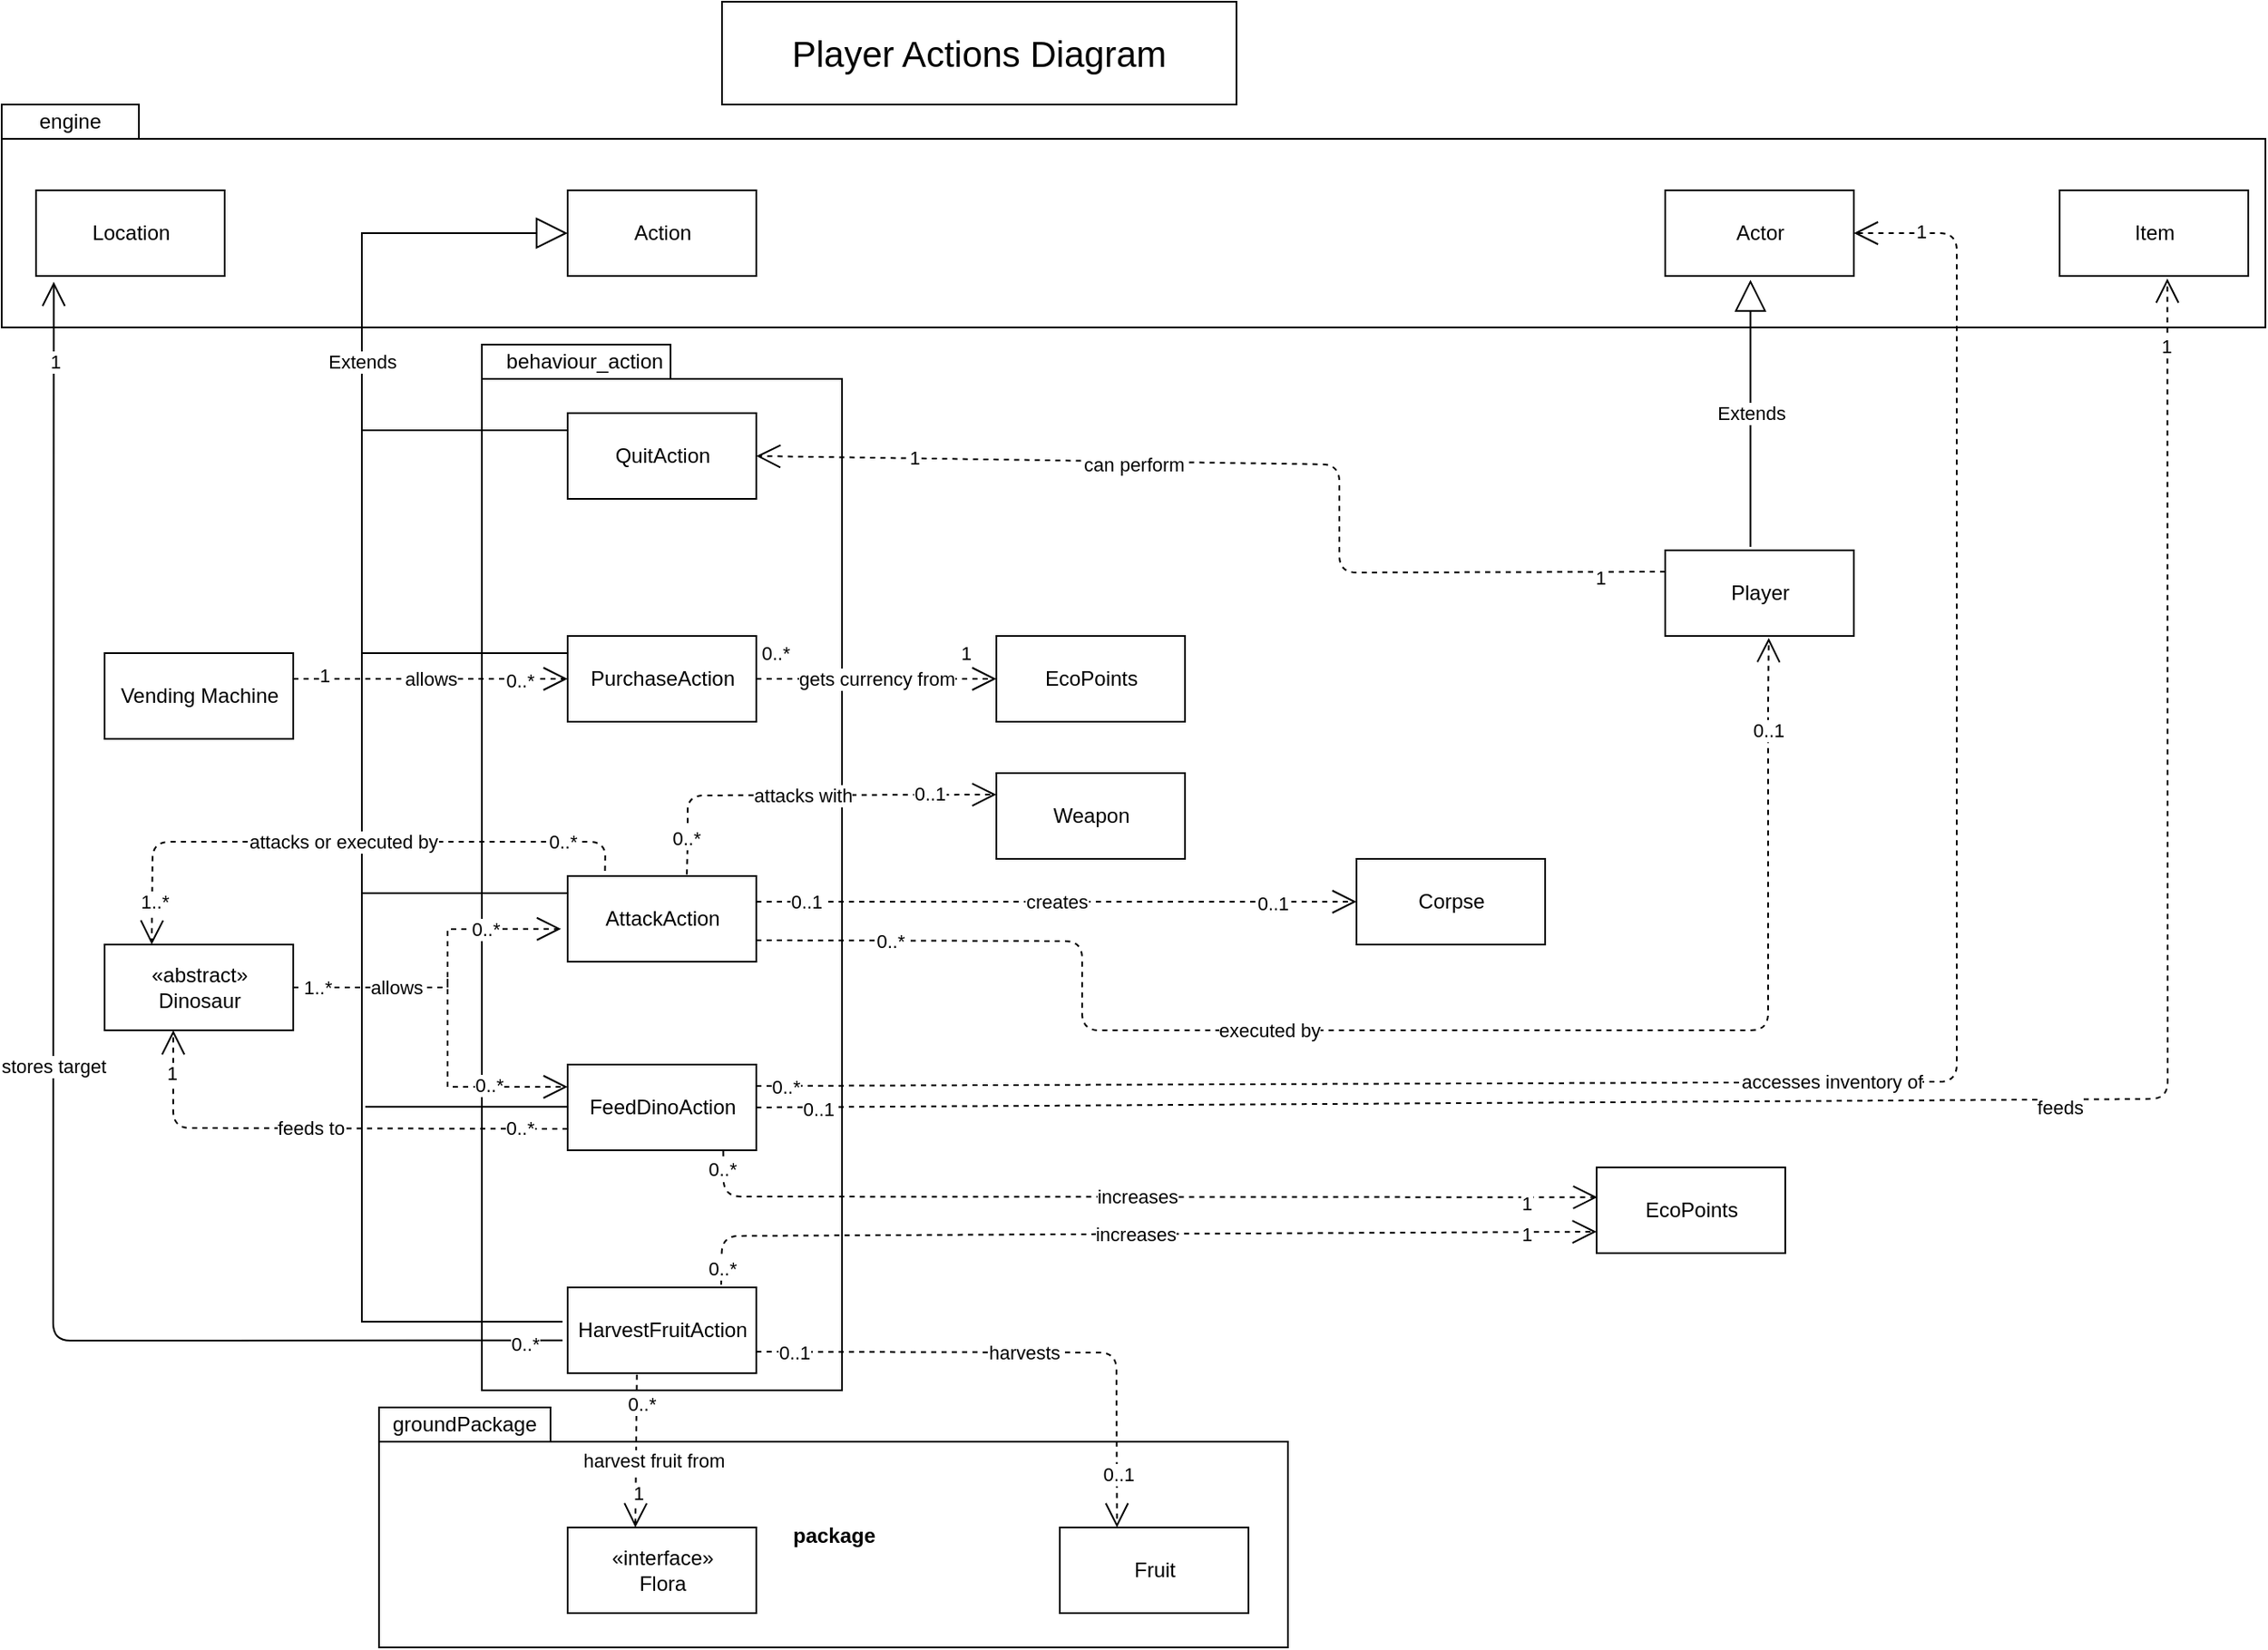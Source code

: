 <mxfile version="14.7.0" type="device"><diagram id="J9wxFeQQp_XRwsTWb4Th" name="Page-1"><mxGraphModel dx="335" dy="228" grid="1" gridSize="10" guides="1" tooltips="1" connect="1" arrows="1" fold="1" page="1" pageScale="1" pageWidth="1654" pageHeight="1169" math="0" shadow="0"><root><mxCell id="0"/><mxCell id="1" parent="0"/><mxCell id="gtlAkN6An0q77Uo1x-YT-7" value="package" style="shape=folder;fontStyle=1;spacingTop=10;tabWidth=100;tabHeight=20;tabPosition=left;html=1;" vertex="1" parent="1"><mxGeometry x="320" y="870" width="530" height="140" as="geometry"/></mxCell><mxCell id="gtlAkN6An0q77Uo1x-YT-1" value="" style="shape=folder;fontStyle=1;spacingTop=10;tabWidth=110;tabHeight=20;tabPosition=left;html=1;" vertex="1" parent="1"><mxGeometry x="380" y="250" width="210" height="610" as="geometry"/></mxCell><mxCell id="GRMZUCecCciewm6VgRsI-2" value="AttackAction" style="html=1;" parent="1" vertex="1"><mxGeometry x="430" y="560" width="110" height="50" as="geometry"/></mxCell><mxCell id="GRMZUCecCciewm6VgRsI-3" value="FeedDinoAction" style="html=1;" parent="1" vertex="1"><mxGeometry x="430" y="670" width="110" height="50" as="geometry"/></mxCell><mxCell id="GRMZUCecCciewm6VgRsI-6" value="HarvestFruitAction" style="html=1;" parent="1" vertex="1"><mxGeometry x="430" y="800" width="110" height="50" as="geometry"/></mxCell><mxCell id="GRMZUCecCciewm6VgRsI-7" value="PurchaseAction" style="html=1;" parent="1" vertex="1"><mxGeometry x="430" y="420" width="110" height="50" as="geometry"/></mxCell><mxCell id="GRMZUCecCciewm6VgRsI-8" value="QuitAction" style="html=1;" parent="1" vertex="1"><mxGeometry x="430" y="290" width="110" height="50" as="geometry"/></mxCell><mxCell id="GRMZUCecCciewm6VgRsI-9" value="" style="shape=folder;fontStyle=1;spacingTop=10;tabWidth=80;tabHeight=20;tabPosition=left;html=1;" parent="1" vertex="1"><mxGeometry x="100" y="110" width="1320" height="130" as="geometry"/></mxCell><mxCell id="GRMZUCecCciewm6VgRsI-10" value="engine" style="text;html=1;strokeColor=none;fillColor=none;align=center;verticalAlign=middle;whiteSpace=wrap;rounded=0;" parent="1" vertex="1"><mxGeometry x="120" y="110" width="40" height="20" as="geometry"/></mxCell><mxCell id="GRMZUCecCciewm6VgRsI-11" value="Actor" style="html=1;" parent="1" vertex="1"><mxGeometry x="1070" y="160" width="110" height="50" as="geometry"/></mxCell><mxCell id="GRMZUCecCciewm6VgRsI-12" value="Player" style="html=1;" parent="1" vertex="1"><mxGeometry x="1070" y="370" width="110" height="50" as="geometry"/></mxCell><mxCell id="GRMZUCecCciewm6VgRsI-13" value="Extends" style="endArrow=block;endSize=16;endFill=0;html=1;exitX=0.452;exitY=-0.039;exitDx=0;exitDy=0;exitPerimeter=0;entryX=0.452;entryY=1.044;entryDx=0;entryDy=0;entryPerimeter=0;" parent="1" source="GRMZUCecCciewm6VgRsI-12" target="GRMZUCecCciewm6VgRsI-11" edge="1"><mxGeometry width="160" relative="1" as="geometry"><mxPoint x="200" y="300" as="sourcePoint"/><mxPoint x="360" y="300" as="targetPoint"/></mxGeometry></mxCell><mxCell id="GRMZUCecCciewm6VgRsI-14" value="Action" style="html=1;" parent="1" vertex="1"><mxGeometry x="430" y="160" width="110" height="50" as="geometry"/></mxCell><mxCell id="GRMZUCecCciewm6VgRsI-15" value="Extends" style="endArrow=block;endSize=16;endFill=0;html=1;exitX=-0.027;exitY=0.4;exitDx=0;exitDy=0;entryX=0;entryY=0.5;entryDx=0;entryDy=0;rounded=0;exitPerimeter=0;" parent="1" source="GRMZUCecCciewm6VgRsI-6" target="GRMZUCecCciewm6VgRsI-14" edge="1"><mxGeometry x="0.553" width="160" relative="1" as="geometry"><mxPoint x="160" y="670" as="sourcePoint"/><mxPoint x="320" y="670" as="targetPoint"/><Array as="points"><mxPoint x="310" y="820"/><mxPoint x="310" y="683"/><mxPoint x="310" y="185"/></Array><mxPoint as="offset"/></mxGeometry></mxCell><mxCell id="GRMZUCecCciewm6VgRsI-16" value="" style="endArrow=none;html=1;" parent="1" edge="1"><mxGeometry width="50" height="50" relative="1" as="geometry"><mxPoint x="312" y="694.58" as="sourcePoint"/><mxPoint x="430" y="694.58" as="targetPoint"/><Array as="points"><mxPoint x="372" y="694.58"/></Array></mxGeometry></mxCell><mxCell id="GRMZUCecCciewm6VgRsI-17" value="" style="endArrow=none;html=1;entryX=0;entryY=0.5;entryDx=0;entryDy=0;" parent="1" edge="1"><mxGeometry width="50" height="50" relative="1" as="geometry"><mxPoint x="310" y="570" as="sourcePoint"/><mxPoint x="430" y="570" as="targetPoint"/></mxGeometry></mxCell><mxCell id="GRMZUCecCciewm6VgRsI-18" value="" style="endArrow=none;html=1;entryX=0;entryY=0.5;entryDx=0;entryDy=0;" parent="1" edge="1"><mxGeometry width="50" height="50" relative="1" as="geometry"><mxPoint x="310" y="430" as="sourcePoint"/><mxPoint x="430" y="430" as="targetPoint"/></mxGeometry></mxCell><mxCell id="GRMZUCecCciewm6VgRsI-19" value="" style="endArrow=none;html=1;entryX=0;entryY=0.5;entryDx=0;entryDy=0;" parent="1" edge="1"><mxGeometry width="50" height="50" relative="1" as="geometry"><mxPoint x="310" y="300" as="sourcePoint"/><mxPoint x="430" y="300" as="targetPoint"/></mxGeometry></mxCell><mxCell id="GRMZUCecCciewm6VgRsI-20" value="can perform" style="endArrow=open;endSize=12;dashed=1;html=1;entryX=1;entryY=0.5;entryDx=0;entryDy=0;exitX=0;exitY=0.25;exitDx=0;exitDy=0;" parent="1" target="GRMZUCecCciewm6VgRsI-8" edge="1" source="GRMZUCecCciewm6VgRsI-12"><mxGeometry x="0.258" y="2" width="160" relative="1" as="geometry"><mxPoint x="270" y="380" as="sourcePoint"/><mxPoint x="430" y="380" as="targetPoint"/><Array as="points"><mxPoint x="880" y="383"/><mxPoint x="880" y="320"/></Array><mxPoint as="offset"/></mxGeometry></mxCell><mxCell id="GRMZUCecCciewm6VgRsI-21" value="1" style="edgeLabel;html=1;align=center;verticalAlign=middle;resizable=0;points=[];" parent="GRMZUCecCciewm6VgRsI-20" vertex="1" connectable="0"><mxGeometry x="-0.871" y="3" relative="1" as="geometry"><mxPoint as="offset"/></mxGeometry></mxCell><mxCell id="GRMZUCecCciewm6VgRsI-22" value="1" style="edgeLabel;html=1;align=center;verticalAlign=middle;resizable=0;points=[];" parent="GRMZUCecCciewm6VgRsI-20" vertex="1" connectable="0"><mxGeometry x="0.692" y="-1" relative="1" as="geometry"><mxPoint as="offset"/></mxGeometry></mxCell><mxCell id="GRMZUCecCciewm6VgRsI-23" value="Vending Machine" style="html=1;" parent="1" vertex="1"><mxGeometry x="160" y="430" width="110" height="50" as="geometry"/></mxCell><mxCell id="GRMZUCecCciewm6VgRsI-24" value="allows" style="endArrow=open;endSize=12;dashed=1;html=1;entryX=0;entryY=0.5;entryDx=0;entryDy=0;" parent="1" target="GRMZUCecCciewm6VgRsI-7" edge="1"><mxGeometry width="160" relative="1" as="geometry"><mxPoint x="270" y="445" as="sourcePoint"/><mxPoint x="430" y="490" as="targetPoint"/></mxGeometry></mxCell><mxCell id="GRMZUCecCciewm6VgRsI-25" value="1" style="edgeLabel;html=1;align=center;verticalAlign=middle;resizable=0;points=[];" parent="GRMZUCecCciewm6VgRsI-24" vertex="1" connectable="0"><mxGeometry x="-0.893" y="2" relative="1" as="geometry"><mxPoint x="9" as="offset"/></mxGeometry></mxCell><mxCell id="GRMZUCecCciewm6VgRsI-26" value="0..*" style="edgeLabel;html=1;align=center;verticalAlign=middle;resizable=0;points=[];" parent="GRMZUCecCciewm6VgRsI-24" vertex="1" connectable="0"><mxGeometry x="0.643" y="-1" relative="1" as="geometry"><mxPoint as="offset"/></mxGeometry></mxCell><mxCell id="GRMZUCecCciewm6VgRsI-28" value="«abstract»&lt;br&gt;Dinosaur" style="html=1;" parent="1" vertex="1"><mxGeometry x="160" y="600" width="110" height="50" as="geometry"/></mxCell><mxCell id="GRMZUCecCciewm6VgRsI-30" value="allows" style="endArrow=open;endSize=12;dashed=1;html=1;exitX=1;exitY=0.5;exitDx=0;exitDy=0;entryX=-0.035;entryY=0.617;entryDx=0;entryDy=0;entryPerimeter=0;rounded=0;" parent="1" source="GRMZUCecCciewm6VgRsI-28" target="GRMZUCecCciewm6VgRsI-2" edge="1"><mxGeometry x="-0.369" width="160" relative="1" as="geometry"><mxPoint x="310" y="624.58" as="sourcePoint"/><mxPoint x="470" y="624.58" as="targetPoint"/><Array as="points"><mxPoint x="360" y="625"/><mxPoint x="360" y="591"/></Array><mxPoint as="offset"/></mxGeometry></mxCell><mxCell id="GRMZUCecCciewm6VgRsI-34" value="0..*" style="edgeLabel;html=1;align=center;verticalAlign=middle;resizable=0;points=[];" parent="GRMZUCecCciewm6VgRsI-30" vertex="1" connectable="0"><mxGeometry x="0.536" relative="1" as="geometry"><mxPoint as="offset"/></mxGeometry></mxCell><mxCell id="GRMZUCecCciewm6VgRsI-35" value="1..*" style="edgeLabel;html=1;align=center;verticalAlign=middle;resizable=0;points=[];" parent="GRMZUCecCciewm6VgRsI-30" vertex="1" connectable="0"><mxGeometry x="-0.856" relative="1" as="geometry"><mxPoint as="offset"/></mxGeometry></mxCell><mxCell id="GRMZUCecCciewm6VgRsI-33" value="" style="endArrow=open;endSize=12;dashed=1;html=1;strokeWidth=1;rounded=0;" parent="1" edge="1"><mxGeometry x="1" y="36" width="160" relative="1" as="geometry"><mxPoint x="360" y="620" as="sourcePoint"/><mxPoint x="430" y="683" as="targetPoint"/><Array as="points"><mxPoint x="360" y="683"/></Array><mxPoint x="24" y="16" as="offset"/></mxGeometry></mxCell><mxCell id="GRMZUCecCciewm6VgRsI-37" value="0..*" style="edgeLabel;html=1;align=center;verticalAlign=middle;resizable=0;points=[];" parent="GRMZUCecCciewm6VgRsI-33" vertex="1" connectable="0"><mxGeometry x="0.303" y="1" relative="1" as="geometry"><mxPoint as="offset"/></mxGeometry></mxCell><mxCell id="GRMZUCecCciewm6VgRsI-38" value="EcoPoints" style="html=1;" parent="1" vertex="1"><mxGeometry x="680" y="420" width="110" height="50" as="geometry"/></mxCell><mxCell id="GRMZUCecCciewm6VgRsI-39" value="gets currency from" style="endArrow=open;endSize=12;dashed=1;html=1;strokeWidth=1;exitX=1;exitY=0.5;exitDx=0;exitDy=0;entryX=0;entryY=0.5;entryDx=0;entryDy=0;" parent="1" source="GRMZUCecCciewm6VgRsI-7" target="GRMZUCecCciewm6VgRsI-38" edge="1"><mxGeometry width="160" relative="1" as="geometry"><mxPoint x="570" y="500" as="sourcePoint"/><mxPoint x="730" y="500" as="targetPoint"/></mxGeometry></mxCell><mxCell id="GRMZUCecCciewm6VgRsI-40" value="0..*" style="edgeLabel;html=1;align=center;verticalAlign=middle;resizable=0;points=[];" parent="GRMZUCecCciewm6VgRsI-39" vertex="1" connectable="0"><mxGeometry x="-0.841" y="1" relative="1" as="geometry"><mxPoint y="-14" as="offset"/></mxGeometry></mxCell><mxCell id="GRMZUCecCciewm6VgRsI-41" value="1" style="edgeLabel;html=1;align=center;verticalAlign=middle;resizable=0;points=[];" parent="GRMZUCecCciewm6VgRsI-39" vertex="1" connectable="0"><mxGeometry x="0.743" y="3" relative="1" as="geometry"><mxPoint y="-12" as="offset"/></mxGeometry></mxCell><mxCell id="GRMZUCecCciewm6VgRsI-42" value="executed by" style="endArrow=open;endSize=12;dashed=1;html=1;strokeWidth=1;entryX=0.549;entryY=1.023;entryDx=0;entryDy=0;exitX=1;exitY=0.75;exitDx=0;exitDy=0;entryPerimeter=0;" parent="1" source="GRMZUCecCciewm6VgRsI-2" target="GRMZUCecCciewm6VgRsI-12" edge="1"><mxGeometry x="-0.194" width="160" relative="1" as="geometry"><mxPoint x="470" y="540" as="sourcePoint"/><mxPoint x="100" y="390" as="targetPoint"/><Array as="points"><mxPoint x="730" y="598"/><mxPoint x="730" y="650"/><mxPoint x="1130" y="650"/><mxPoint x="1130" y="460"/></Array><mxPoint as="offset"/></mxGeometry></mxCell><mxCell id="GRMZUCecCciewm6VgRsI-53" value="0..1" style="edgeLabel;html=1;align=center;verticalAlign=middle;resizable=0;points=[];" parent="GRMZUCecCciewm6VgRsI-42" vertex="1" connectable="0"><mxGeometry x="0.878" relative="1" as="geometry"><mxPoint as="offset"/></mxGeometry></mxCell><mxCell id="GRMZUCecCciewm6VgRsI-56" value="0..*" style="edgeLabel;html=1;align=center;verticalAlign=middle;resizable=0;points=[];" parent="GRMZUCecCciewm6VgRsI-42" vertex="1" connectable="0"><mxGeometry x="-0.822" relative="1" as="geometry"><mxPoint as="offset"/></mxGeometry></mxCell><mxCell id="GRMZUCecCciewm6VgRsI-45" value="Weapon" style="html=1;" parent="1" vertex="1"><mxGeometry x="680" y="500" width="110" height="50" as="geometry"/></mxCell><mxCell id="GRMZUCecCciewm6VgRsI-46" value="attacks with" style="endArrow=open;endSize=12;dashed=1;html=1;strokeWidth=1;exitX=0.632;exitY=-0.017;exitDx=0;exitDy=0;exitPerimeter=0;entryX=0;entryY=0.25;entryDx=0;entryDy=0;" parent="1" source="GRMZUCecCciewm6VgRsI-2" target="GRMZUCecCciewm6VgRsI-45" edge="1"><mxGeometry width="160" relative="1" as="geometry"><mxPoint x="600" y="610" as="sourcePoint"/><mxPoint x="760" y="610" as="targetPoint"/><Array as="points"><mxPoint x="500" y="540"/><mxPoint x="500" y="513"/></Array></mxGeometry></mxCell><mxCell id="GRMZUCecCciewm6VgRsI-49" value="0..1" style="edgeLabel;html=1;align=center;verticalAlign=middle;resizable=0;points=[];" parent="GRMZUCecCciewm6VgRsI-46" vertex="1" connectable="0"><mxGeometry x="0.649" y="1" relative="1" as="geometry"><mxPoint as="offset"/></mxGeometry></mxCell><mxCell id="GRMZUCecCciewm6VgRsI-47" value="Corpse" style="html=1;" parent="1" vertex="1"><mxGeometry x="890" y="550" width="110" height="50" as="geometry"/></mxCell><mxCell id="GRMZUCecCciewm6VgRsI-48" value="creates" style="endArrow=open;endSize=12;dashed=1;html=1;strokeWidth=1;entryX=0;entryY=0.5;entryDx=0;entryDy=0;" parent="1" target="GRMZUCecCciewm6VgRsI-47" edge="1"><mxGeometry width="160" relative="1" as="geometry"><mxPoint x="540" y="575" as="sourcePoint"/><mxPoint x="880" y="580" as="targetPoint"/></mxGeometry></mxCell><mxCell id="GRMZUCecCciewm6VgRsI-57" value="0..1" style="edgeLabel;html=1;align=center;verticalAlign=middle;resizable=0;points=[];" parent="GRMZUCecCciewm6VgRsI-48" vertex="1" connectable="0"><mxGeometry x="0.719" y="-1" relative="1" as="geometry"><mxPoint as="offset"/></mxGeometry></mxCell><mxCell id="GRMZUCecCciewm6VgRsI-58" value="0..1" style="edgeLabel;html=1;align=center;verticalAlign=middle;resizable=0;points=[];" parent="GRMZUCecCciewm6VgRsI-48" vertex="1" connectable="0"><mxGeometry x="-0.834" relative="1" as="geometry"><mxPoint as="offset"/></mxGeometry></mxCell><mxCell id="GRMZUCecCciewm6VgRsI-50" value="0..*" style="edgeLabel;html=1;align=center;verticalAlign=middle;resizable=0;points=[];" parent="1" vertex="1" connectable="0"><mxGeometry x="650.507" y="521.61" as="geometry"><mxPoint x="-152" y="16" as="offset"/></mxGeometry></mxCell><mxCell id="GRMZUCecCciewm6VgRsI-59" value="attacks or executed by" style="endArrow=open;endSize=12;dashed=1;html=1;strokeWidth=1;exitX=0.198;exitY=-0.059;exitDx=0;exitDy=0;exitPerimeter=0;entryX=0.25;entryY=0;entryDx=0;entryDy=0;" parent="1" source="GRMZUCecCciewm6VgRsI-2" target="GRMZUCecCciewm6VgRsI-28" edge="1"><mxGeometry width="160" relative="1" as="geometry"><mxPoint x="420" y="510" as="sourcePoint"/><mxPoint x="580" y="510" as="targetPoint"/><Array as="points"><mxPoint x="452" y="540"/><mxPoint x="188" y="540"/></Array></mxGeometry></mxCell><mxCell id="GRMZUCecCciewm6VgRsI-61" value="1..*" style="edgeLabel;html=1;align=center;verticalAlign=middle;resizable=0;points=[];" parent="GRMZUCecCciewm6VgRsI-59" vertex="1" connectable="0"><mxGeometry x="0.877" y="1" relative="1" as="geometry"><mxPoint y="-4" as="offset"/></mxGeometry></mxCell><mxCell id="GRMZUCecCciewm6VgRsI-62" value="0..*" style="edgeLabel;html=1;align=center;verticalAlign=middle;resizable=0;points=[];" parent="GRMZUCecCciewm6VgRsI-59" vertex="1" connectable="0"><mxGeometry x="-0.753" relative="1" as="geometry"><mxPoint as="offset"/></mxGeometry></mxCell><mxCell id="GRMZUCecCciewm6VgRsI-63" value="feeds to" style="endArrow=open;endSize=12;dashed=1;html=1;strokeWidth=1;exitX=0;exitY=0.75;exitDx=0;exitDy=0;entryX=0.364;entryY=1;entryDx=0;entryDy=0;entryPerimeter=0;" parent="1" source="GRMZUCecCciewm6VgRsI-3" target="GRMZUCecCciewm6VgRsI-28" edge="1"><mxGeometry x="0.045" width="160" relative="1" as="geometry"><mxPoint x="420" y="760" as="sourcePoint"/><mxPoint x="580" y="760" as="targetPoint"/><Array as="points"><mxPoint x="200" y="707"/></Array><mxPoint as="offset"/></mxGeometry></mxCell><mxCell id="GRMZUCecCciewm6VgRsI-64" value="1" style="edgeLabel;html=1;align=center;verticalAlign=middle;resizable=0;points=[];" parent="GRMZUCecCciewm6VgRsI-63" vertex="1" connectable="0"><mxGeometry x="0.831" y="1" relative="1" as="geometry"><mxPoint as="offset"/></mxGeometry></mxCell><mxCell id="GRMZUCecCciewm6VgRsI-65" value="0..*" style="edgeLabel;html=1;align=center;verticalAlign=middle;resizable=0;points=[];" parent="GRMZUCecCciewm6VgRsI-63" vertex="1" connectable="0"><mxGeometry x="-0.803" y="-1" relative="1" as="geometry"><mxPoint as="offset"/></mxGeometry></mxCell><mxCell id="GRMZUCecCciewm6VgRsI-66" value="accesses inventory of" style="endArrow=open;endSize=12;dashed=1;html=1;strokeWidth=1;exitX=1;exitY=0.25;exitDx=0;exitDy=0;entryX=1;entryY=0.5;entryDx=0;entryDy=0;" parent="1" source="GRMZUCecCciewm6VgRsI-3" target="GRMZUCecCciewm6VgRsI-11" edge="1"><mxGeometry width="160" relative="1" as="geometry"><mxPoint x="550" y="680" as="sourcePoint"/><mxPoint x="710" y="680" as="targetPoint"/><Array as="points"><mxPoint x="1240" y="680"/><mxPoint x="1240" y="430"/><mxPoint x="1240" y="185"/></Array></mxGeometry></mxCell><mxCell id="gtlAkN6An0q77Uo1x-YT-3" value="1" style="edgeLabel;html=1;align=center;verticalAlign=middle;resizable=0;points=[];" vertex="1" connectable="0" parent="GRMZUCecCciewm6VgRsI-66"><mxGeometry x="0.938" y="-1" relative="1" as="geometry"><mxPoint as="offset"/></mxGeometry></mxCell><mxCell id="gtlAkN6An0q77Uo1x-YT-4" value="0..*" style="edgeLabel;html=1;align=center;verticalAlign=middle;resizable=0;points=[];" vertex="1" connectable="0" parent="GRMZUCecCciewm6VgRsI-66"><mxGeometry x="-0.973" relative="1" as="geometry"><mxPoint as="offset"/></mxGeometry></mxCell><mxCell id="GRMZUCecCciewm6VgRsI-67" value="Item" style="html=1;" parent="1" vertex="1"><mxGeometry x="1300" y="160" width="110" height="50" as="geometry"/></mxCell><mxCell id="GRMZUCecCciewm6VgRsI-68" value="feeds" style="endArrow=open;endSize=12;dashed=1;html=1;strokeWidth=1;exitX=1;exitY=0.5;exitDx=0;exitDy=0;entryX=0.571;entryY=1.03;entryDx=0;entryDy=0;entryPerimeter=0;" parent="1" source="GRMZUCecCciewm6VgRsI-3" target="GRMZUCecCciewm6VgRsI-67" edge="1"><mxGeometry x="0.168" y="-5" width="160" relative="1" as="geometry"><mxPoint x="620" y="710" as="sourcePoint"/><mxPoint x="780" y="710" as="targetPoint"/><Array as="points"><mxPoint x="1363" y="690"/></Array><mxPoint as="offset"/></mxGeometry></mxCell><mxCell id="GRMZUCecCciewm6VgRsI-70" value="1" style="edgeLabel;html=1;align=center;verticalAlign=middle;resizable=0;points=[];" parent="GRMZUCecCciewm6VgRsI-68" vertex="1" connectable="0"><mxGeometry x="0.939" y="1" relative="1" as="geometry"><mxPoint as="offset"/></mxGeometry></mxCell><mxCell id="GRMZUCecCciewm6VgRsI-71" value="0..1" style="edgeLabel;html=1;align=center;verticalAlign=middle;resizable=0;points=[];" parent="GRMZUCecCciewm6VgRsI-68" vertex="1" connectable="0"><mxGeometry x="-0.945" y="-1" relative="1" as="geometry"><mxPoint as="offset"/></mxGeometry></mxCell><mxCell id="GRMZUCecCciewm6VgRsI-72" value="EcoPoints" style="html=1;" parent="1" vertex="1"><mxGeometry x="1030" y="730" width="110" height="50" as="geometry"/></mxCell><mxCell id="GRMZUCecCciewm6VgRsI-73" value="increases" style="endArrow=open;endSize=12;dashed=1;html=1;strokeWidth=1;exitX=0.825;exitY=1.01;exitDx=0;exitDy=0;exitPerimeter=0;entryX=0.004;entryY=0.348;entryDx=0;entryDy=0;entryPerimeter=0;" parent="1" source="GRMZUCecCciewm6VgRsI-3" target="GRMZUCecCciewm6VgRsI-72" edge="1"><mxGeometry width="160" relative="1" as="geometry"><mxPoint x="670" y="770" as="sourcePoint"/><mxPoint x="830" y="770" as="targetPoint"/><Array as="points"><mxPoint x="521" y="747"/></Array></mxGeometry></mxCell><mxCell id="GRMZUCecCciewm6VgRsI-74" value="0..*" style="edgeLabel;html=1;align=center;verticalAlign=middle;resizable=0;points=[];" parent="GRMZUCecCciewm6VgRsI-73" vertex="1" connectable="0"><mxGeometry x="-1" y="18" relative="1" as="geometry"><mxPoint x="-19" y="10" as="offset"/></mxGeometry></mxCell><mxCell id="GRMZUCecCciewm6VgRsI-75" value="1" style="edgeLabel;html=1;align=center;verticalAlign=middle;resizable=0;points=[];" parent="GRMZUCecCciewm6VgRsI-73" vertex="1" connectable="0"><mxGeometry x="0.846" y="-3" relative="1" as="geometry"><mxPoint as="offset"/></mxGeometry></mxCell><mxCell id="GRMZUCecCciewm6VgRsI-77" value="Location" style="html=1;" parent="1" vertex="1"><mxGeometry x="120" y="160" width="110" height="50" as="geometry"/></mxCell><mxCell id="GRMZUCecCciewm6VgRsI-78" value="stores target" style="endArrow=open;endSize=12;html=1;strokeWidth=1;exitX=-0.027;exitY=0.617;exitDx=0;exitDy=0;exitPerimeter=0;entryX=0.094;entryY=1.067;entryDx=0;entryDy=0;entryPerimeter=0;" parent="1" source="GRMZUCecCciewm6VgRsI-6" target="GRMZUCecCciewm6VgRsI-77" edge="1"><mxGeometry width="160" relative="1" as="geometry"><mxPoint x="350" y="900" as="sourcePoint"/><mxPoint x="510" y="900" as="targetPoint"/><Array as="points"><mxPoint x="130" y="831"/></Array></mxGeometry></mxCell><mxCell id="GRMZUCecCciewm6VgRsI-79" value="1" style="edgeLabel;html=1;align=center;verticalAlign=middle;resizable=0;points=[];" parent="GRMZUCecCciewm6VgRsI-78" vertex="1" connectable="0"><mxGeometry x="0.898" relative="1" as="geometry"><mxPoint as="offset"/></mxGeometry></mxCell><mxCell id="GRMZUCecCciewm6VgRsI-80" value="0..*" style="edgeLabel;html=1;align=center;verticalAlign=middle;resizable=0;points=[];" parent="GRMZUCecCciewm6VgRsI-78" vertex="1" connectable="0"><mxGeometry x="-0.951" y="2" relative="1" as="geometry"><mxPoint as="offset"/></mxGeometry></mxCell><mxCell id="GRMZUCecCciewm6VgRsI-81" value="Fruit" style="html=1;" parent="1" vertex="1"><mxGeometry x="717" y="940" width="110" height="50" as="geometry"/></mxCell><mxCell id="GRMZUCecCciewm6VgRsI-82" value="harvests" style="endArrow=open;endSize=12;dashed=1;html=1;strokeWidth=1;exitX=1;exitY=0.75;exitDx=0;exitDy=0;entryX=0.303;entryY=0;entryDx=0;entryDy=0;entryPerimeter=0;" parent="1" source="GRMZUCecCciewm6VgRsI-6" target="GRMZUCecCciewm6VgRsI-81" edge="1"><mxGeometry width="160" relative="1" as="geometry"><mxPoint x="590" y="830" as="sourcePoint"/><mxPoint x="750" y="830" as="targetPoint"/><Array as="points"><mxPoint x="750" y="838"/></Array></mxGeometry></mxCell><mxCell id="GRMZUCecCciewm6VgRsI-83" value="0..1" style="edgeLabel;html=1;align=center;verticalAlign=middle;resizable=0;points=[];" parent="GRMZUCecCciewm6VgRsI-82" vertex="1" connectable="0"><mxGeometry x="-0.859" relative="1" as="geometry"><mxPoint as="offset"/></mxGeometry></mxCell><mxCell id="GRMZUCecCciewm6VgRsI-84" value="0..1" style="edgeLabel;html=1;align=center;verticalAlign=middle;resizable=0;points=[];" parent="GRMZUCecCciewm6VgRsI-82" vertex="1" connectable="0"><mxGeometry x="0.798" y="1" relative="1" as="geometry"><mxPoint as="offset"/></mxGeometry></mxCell><mxCell id="GRMZUCecCciewm6VgRsI-85" value="increases" style="endArrow=open;endSize=12;dashed=1;html=1;strokeWidth=1;exitX=0.814;exitY=-0.033;exitDx=0;exitDy=0;entryX=0;entryY=0.75;entryDx=0;entryDy=0;exitPerimeter=0;" parent="1" source="GRMZUCecCciewm6VgRsI-6" target="GRMZUCecCciewm6VgRsI-72" edge="1"><mxGeometry width="160" relative="1" as="geometry"><mxPoint x="720" y="800" as="sourcePoint"/><mxPoint x="880" y="800" as="targetPoint"/><Array as="points"><mxPoint x="520" y="770"/></Array></mxGeometry></mxCell><mxCell id="GRMZUCecCciewm6VgRsI-86" value="1" style="edgeLabel;html=1;align=center;verticalAlign=middle;resizable=0;points=[];" parent="GRMZUCecCciewm6VgRsI-85" vertex="1" connectable="0"><mxGeometry x="0.846" y="-1" relative="1" as="geometry"><mxPoint as="offset"/></mxGeometry></mxCell><mxCell id="GRMZUCecCciewm6VgRsI-87" value="0..*" style="edgeLabel;html=1;align=center;verticalAlign=middle;resizable=0;points=[];" parent="GRMZUCecCciewm6VgRsI-85" vertex="1" connectable="0"><mxGeometry x="-0.963" relative="1" as="geometry"><mxPoint as="offset"/></mxGeometry></mxCell><mxCell id="GRMZUCecCciewm6VgRsI-89" value="«interface»&lt;br&gt;Flora" style="html=1;" parent="1" vertex="1"><mxGeometry x="430" y="940" width="110" height="50" as="geometry"/></mxCell><mxCell id="GRMZUCecCciewm6VgRsI-90" value="harvest fruit from" style="endArrow=open;endSize=12;dashed=1;html=1;strokeWidth=1;exitX=0.367;exitY=1.017;exitDx=0;exitDy=0;exitPerimeter=0;entryX=0.359;entryY=0;entryDx=0;entryDy=0;entryPerimeter=0;" parent="1" source="GRMZUCecCciewm6VgRsI-6" target="GRMZUCecCciewm6VgRsI-89" edge="1"><mxGeometry x="0.129" y="10" width="160" relative="1" as="geometry"><mxPoint x="470" y="880" as="sourcePoint"/><mxPoint x="630" y="880" as="targetPoint"/><Array as="points"/><mxPoint as="offset"/></mxGeometry></mxCell><mxCell id="GRMZUCecCciewm6VgRsI-91" value="0..*" style="edgeLabel;html=1;align=center;verticalAlign=middle;resizable=0;points=[];" parent="GRMZUCecCciewm6VgRsI-90" vertex="1" connectable="0"><mxGeometry x="-0.616" y="3" relative="1" as="geometry"><mxPoint as="offset"/></mxGeometry></mxCell><mxCell id="GRMZUCecCciewm6VgRsI-92" value="1" style="edgeLabel;html=1;align=center;verticalAlign=middle;resizable=0;points=[];" parent="GRMZUCecCciewm6VgRsI-90" vertex="1" connectable="0"><mxGeometry x="0.532" y="1" relative="1" as="geometry"><mxPoint as="offset"/></mxGeometry></mxCell><mxCell id="641o1WkbBPz2F1a1Y0Mw-1" value="&lt;font style=&quot;font-size: 21px&quot;&gt;Player Actions Diagram&lt;/font&gt;" style="rounded=0;whiteSpace=wrap;html=1;" parent="1" vertex="1"><mxGeometry x="520" y="50" width="300" height="60" as="geometry"/></mxCell><mxCell id="gtlAkN6An0q77Uo1x-YT-2" value="behaviour_action" style="text;html=1;strokeColor=none;fillColor=none;align=center;verticalAlign=middle;whiteSpace=wrap;rounded=0;" vertex="1" parent="1"><mxGeometry x="420" y="250" width="40" height="20" as="geometry"/></mxCell><mxCell id="gtlAkN6An0q77Uo1x-YT-8" value="groundPackage" style="text;html=1;strokeColor=none;fillColor=none;align=center;verticalAlign=middle;whiteSpace=wrap;rounded=0;" vertex="1" parent="1"><mxGeometry x="350" y="870" width="40" height="20" as="geometry"/></mxCell></root></mxGraphModel></diagram></mxfile>